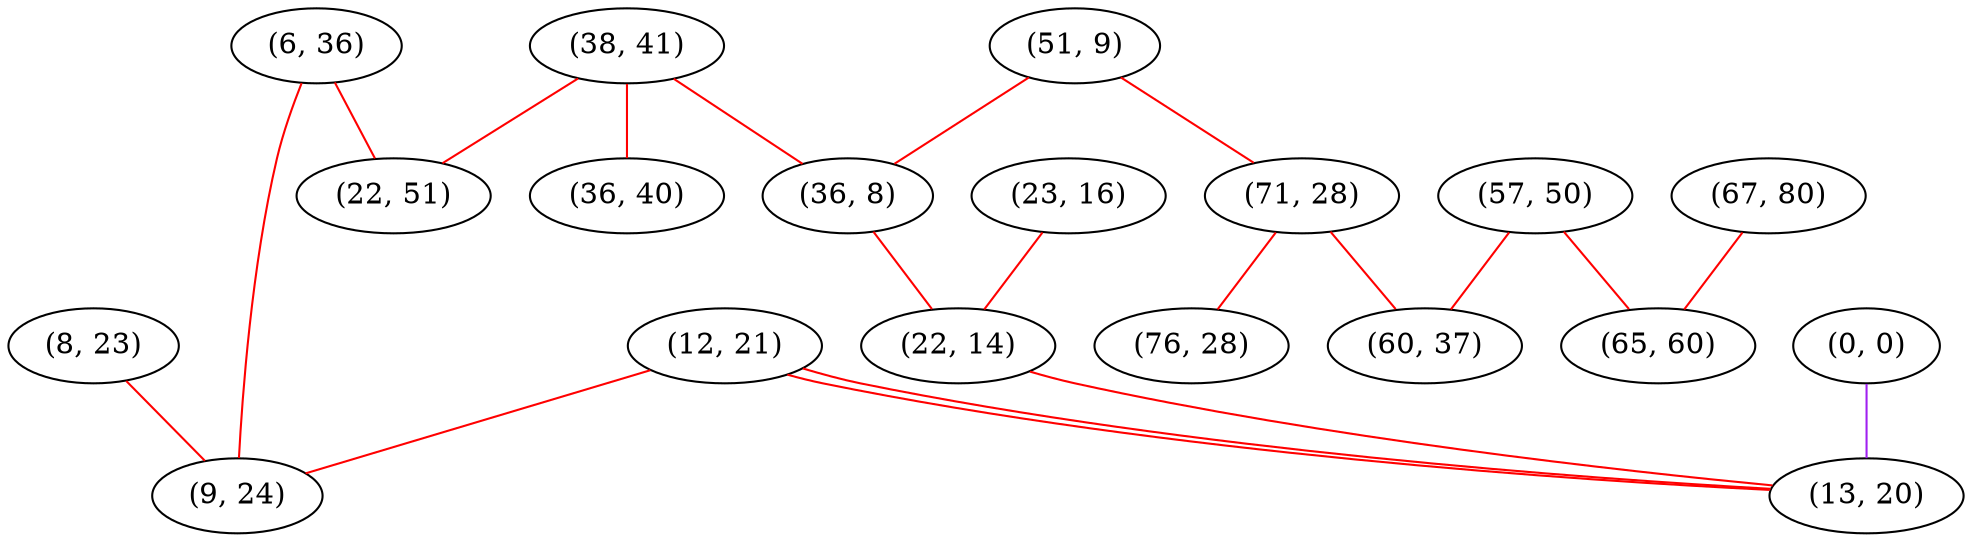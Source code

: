 graph "" {
"(12, 21)";
"(6, 36)";
"(38, 41)";
"(51, 9)";
"(23, 16)";
"(8, 23)";
"(36, 8)";
"(57, 50)";
"(36, 40)";
"(22, 14)";
"(22, 51)";
"(67, 80)";
"(0, 0)";
"(65, 60)";
"(71, 28)";
"(9, 24)";
"(76, 28)";
"(13, 20)";
"(60, 37)";
"(12, 21)" -- "(9, 24)"  [color=red, key=0, weight=1];
"(12, 21)" -- "(13, 20)"  [color=red, key=0, weight=1];
"(12, 21)" -- "(13, 20)"  [color=red, key=1, weight=1];
"(6, 36)" -- "(22, 51)"  [color=red, key=0, weight=1];
"(6, 36)" -- "(9, 24)"  [color=red, key=0, weight=1];
"(38, 41)" -- "(22, 51)"  [color=red, key=0, weight=1];
"(38, 41)" -- "(36, 40)"  [color=red, key=0, weight=1];
"(38, 41)" -- "(36, 8)"  [color=red, key=0, weight=1];
"(51, 9)" -- "(71, 28)"  [color=red, key=0, weight=1];
"(51, 9)" -- "(36, 8)"  [color=red, key=0, weight=1];
"(23, 16)" -- "(22, 14)"  [color=red, key=0, weight=1];
"(8, 23)" -- "(9, 24)"  [color=red, key=0, weight=1];
"(36, 8)" -- "(22, 14)"  [color=red, key=0, weight=1];
"(57, 50)" -- "(60, 37)"  [color=red, key=0, weight=1];
"(57, 50)" -- "(65, 60)"  [color=red, key=0, weight=1];
"(22, 14)" -- "(13, 20)"  [color=red, key=0, weight=1];
"(67, 80)" -- "(65, 60)"  [color=red, key=0, weight=1];
"(0, 0)" -- "(13, 20)"  [color=purple, key=0, weight=4];
"(71, 28)" -- "(60, 37)"  [color=red, key=0, weight=1];
"(71, 28)" -- "(76, 28)"  [color=red, key=0, weight=1];
}
